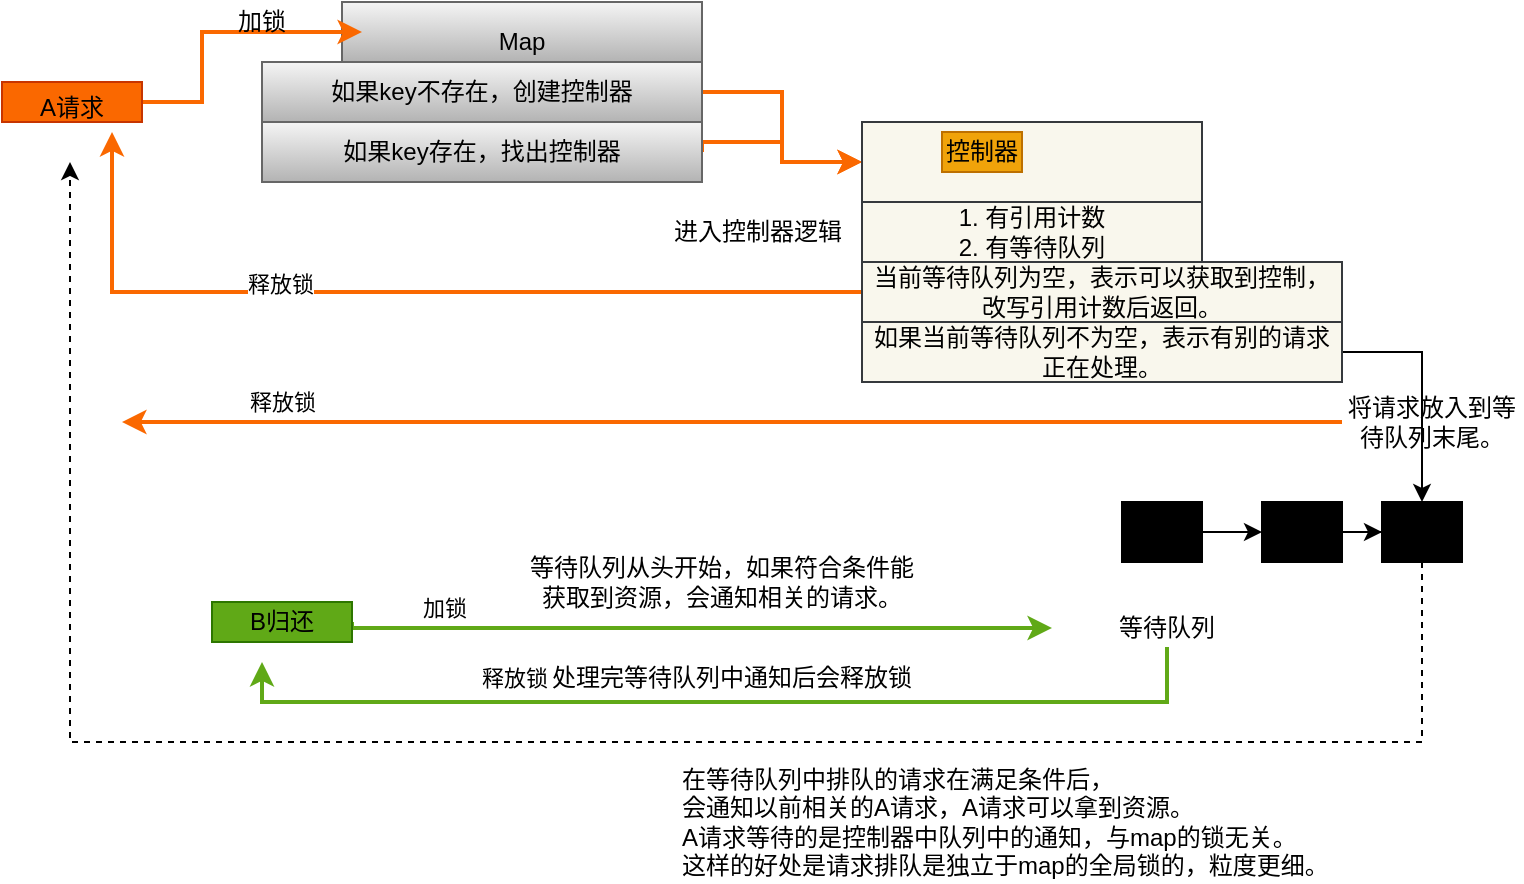 <mxfile version="14.9.7" type="device"><diagram id="BVjy5Rv7QhvMt988SE39" name="第 1 页"><mxGraphModel dx="1020" dy="699" grid="1" gridSize="10" guides="1" tooltips="1" connect="1" arrows="1" fold="1" page="1" pageScale="1" pageWidth="827" pageHeight="1169" math="0" shadow="0"><root><mxCell id="0"/><mxCell id="1" parent="0"/><mxCell id="qd2NPofuJPEGeTpjpaOZ-1" value="" style="rounded=0;whiteSpace=wrap;html=1;fillColor=#f5f5f5;strokeColor=#666666;gradientColor=#b3b3b3;" parent="1" vertex="1"><mxGeometry x="190" y="40" width="180" height="30" as="geometry"/></mxCell><mxCell id="qd2NPofuJPEGeTpjpaOZ-2" value="Map" style="text;html=1;strokeColor=none;fillColor=none;align=center;verticalAlign=middle;whiteSpace=wrap;rounded=0;" parent="1" vertex="1"><mxGeometry x="260" y="50" width="40" height="20" as="geometry"/></mxCell><mxCell id="qd2NPofuJPEGeTpjpaOZ-5" style="edgeStyle=orthogonalEdgeStyle;rounded=0;orthogonalLoop=1;jettySize=auto;html=1;exitX=1;exitY=0.5;exitDx=0;exitDy=0;fillColor=#fa6800;strokeWidth=2;strokeColor=#FA6800;" parent="1" source="qd2NPofuJPEGeTpjpaOZ-3" edge="1"><mxGeometry relative="1" as="geometry"><mxPoint x="100" y="90" as="sourcePoint"/><mxPoint x="200" y="55" as="targetPoint"/><Array as="points"><mxPoint x="120" y="90"/><mxPoint x="120" y="55"/></Array></mxGeometry></mxCell><mxCell id="qd2NPofuJPEGeTpjpaOZ-3" value="" style="rounded=0;whiteSpace=wrap;html=1;fillColor=#fa6800;strokeColor=#C73500;fontColor=#000000;" parent="1" vertex="1"><mxGeometry x="20" y="80" width="70" height="20" as="geometry"/></mxCell><mxCell id="qd2NPofuJPEGeTpjpaOZ-7" value="A请求" style="text;html=1;strokeColor=none;fillColor=none;align=center;verticalAlign=middle;whiteSpace=wrap;rounded=0;" parent="1" vertex="1"><mxGeometry x="35" y="80" width="40" height="25" as="geometry"/></mxCell><mxCell id="qd2NPofuJPEGeTpjpaOZ-8" value="加锁" style="text;html=1;strokeColor=none;fillColor=none;align=center;verticalAlign=middle;whiteSpace=wrap;rounded=0;" parent="1" vertex="1"><mxGeometry x="130" y="40" width="40" height="20" as="geometry"/></mxCell><mxCell id="qd2NPofuJPEGeTpjpaOZ-15" style="edgeStyle=orthogonalEdgeStyle;rounded=0;orthogonalLoop=1;jettySize=auto;html=1;exitX=1;exitY=0.5;exitDx=0;exitDy=0;fillColor=#fa6800;strokeColor=#FA6800;strokeWidth=2;" parent="1" source="qd2NPofuJPEGeTpjpaOZ-10" target="qd2NPofuJPEGeTpjpaOZ-12" edge="1"><mxGeometry relative="1" as="geometry"/></mxCell><mxCell id="qd2NPofuJPEGeTpjpaOZ-10" value="如果key不存在，创建控制器" style="rounded=0;whiteSpace=wrap;html=1;fillColor=#f5f5f5;strokeColor=#666666;gradientColor=#b3b3b3;" parent="1" vertex="1"><mxGeometry x="150" y="70" width="220" height="30" as="geometry"/></mxCell><mxCell id="qd2NPofuJPEGeTpjpaOZ-16" style="edgeStyle=orthogonalEdgeStyle;rounded=0;orthogonalLoop=1;jettySize=auto;html=1;exitX=1;exitY=0.5;exitDx=0;exitDy=0;fillColor=#fa6800;strokeColor=#FA6800;strokeWidth=2;" parent="1" source="qd2NPofuJPEGeTpjpaOZ-11" edge="1"><mxGeometry relative="1" as="geometry"><mxPoint x="450" y="120" as="targetPoint"/><Array as="points"><mxPoint x="370" y="110"/><mxPoint x="410" y="110"/><mxPoint x="410" y="120"/></Array></mxGeometry></mxCell><mxCell id="qd2NPofuJPEGeTpjpaOZ-11" value="如果key存在，找出控制器" style="rounded=0;whiteSpace=wrap;html=1;fillColor=#f5f5f5;strokeColor=#666666;gradientColor=#b3b3b3;" parent="1" vertex="1"><mxGeometry x="150" y="100" width="220" height="30" as="geometry"/></mxCell><mxCell id="qd2NPofuJPEGeTpjpaOZ-12" value="" style="rounded=0;whiteSpace=wrap;html=1;fillColor=#f9f7ed;strokeColor=#36393d;" parent="1" vertex="1"><mxGeometry x="450" y="100" width="170" height="40" as="geometry"/></mxCell><mxCell id="qd2NPofuJPEGeTpjpaOZ-13" value="控制器" style="text;html=1;strokeColor=#BD7000;fillColor=#f0a30a;align=center;verticalAlign=middle;whiteSpace=wrap;rounded=0;fontColor=#000000;" parent="1" vertex="1"><mxGeometry x="490" y="105" width="40" height="20" as="geometry"/></mxCell><mxCell id="qd2NPofuJPEGeTpjpaOZ-14" value="1. 有引用计数&lt;br&gt;2. 有等待队列" style="rounded=0;whiteSpace=wrap;html=1;fillColor=#f9f7ed;strokeColor=#36393d;" parent="1" vertex="1"><mxGeometry x="450" y="140" width="170" height="30" as="geometry"/></mxCell><mxCell id="qd2NPofuJPEGeTpjpaOZ-17" value="进入控制器逻辑" style="text;html=1;strokeColor=none;fillColor=none;align=center;verticalAlign=middle;whiteSpace=wrap;rounded=0;" parent="1" vertex="1"><mxGeometry x="346" y="145" width="104" height="20" as="geometry"/></mxCell><mxCell id="qd2NPofuJPEGeTpjpaOZ-19" style="edgeStyle=orthogonalEdgeStyle;rounded=0;orthogonalLoop=1;jettySize=auto;html=1;exitX=0;exitY=0.5;exitDx=0;exitDy=0;entryX=1;entryY=1;entryDx=0;entryDy=0;strokeColor=#FA6800;strokeWidth=2;" parent="1" source="qd2NPofuJPEGeTpjpaOZ-18" target="qd2NPofuJPEGeTpjpaOZ-7" edge="1"><mxGeometry relative="1" as="geometry"/></mxCell><mxCell id="qd2NPofuJPEGeTpjpaOZ-20" value="释放锁" style="edgeLabel;html=1;align=center;verticalAlign=middle;resizable=0;points=[];" parent="qd2NPofuJPEGeTpjpaOZ-19" vertex="1" connectable="0"><mxGeometry x="0.279" y="-4" relative="1" as="geometry"><mxPoint as="offset"/></mxGeometry></mxCell><mxCell id="qd2NPofuJPEGeTpjpaOZ-18" value="当前等待队列为空，表示可以获取到控制，改写引用计数后返回。" style="rounded=0;whiteSpace=wrap;html=1;fillColor=#f9f7ed;strokeColor=#36393d;" parent="1" vertex="1"><mxGeometry x="450" y="170" width="240" height="30" as="geometry"/></mxCell><mxCell id="qd2NPofuJPEGeTpjpaOZ-22" style="edgeStyle=orthogonalEdgeStyle;rounded=0;orthogonalLoop=1;jettySize=auto;html=1;exitX=1;exitY=0.5;exitDx=0;exitDy=0;entryX=0.5;entryY=0;entryDx=0;entryDy=0;" parent="1" source="qd2NPofuJPEGeTpjpaOZ-21" target="qd2NPofuJPEGeTpjpaOZ-23" edge="1"><mxGeometry relative="1" as="geometry"><mxPoint x="730" y="300" as="targetPoint"/></mxGeometry></mxCell><mxCell id="qd2NPofuJPEGeTpjpaOZ-21" value="如果当前等待队列不为空，表示有别的请求正在处理。" style="rounded=0;whiteSpace=wrap;html=1;fillColor=#f9f7ed;strokeColor=#36393d;" parent="1" vertex="1"><mxGeometry x="450" y="200" width="240" height="30" as="geometry"/></mxCell><mxCell id="qd2NPofuJPEGeTpjpaOZ-43" style="edgeStyle=orthogonalEdgeStyle;rounded=0;orthogonalLoop=1;jettySize=auto;html=1;exitX=0.5;exitY=1;exitDx=0;exitDy=0;dashed=1;" parent="1" source="qd2NPofuJPEGeTpjpaOZ-23" edge="1"><mxGeometry relative="1" as="geometry"><mxPoint x="54" y="120" as="targetPoint"/><Array as="points"><mxPoint x="730" y="410"/><mxPoint x="54" y="410"/></Array></mxGeometry></mxCell><mxCell id="qd2NPofuJPEGeTpjpaOZ-23" value="" style="rounded=0;whiteSpace=wrap;html=1;fillColor=#000000;" parent="1" vertex="1"><mxGeometry x="710" y="290" width="40" height="30" as="geometry"/></mxCell><mxCell id="qd2NPofuJPEGeTpjpaOZ-32" style="edgeStyle=orthogonalEdgeStyle;rounded=0;orthogonalLoop=1;jettySize=auto;html=1;exitX=1;exitY=0.5;exitDx=0;exitDy=0;" parent="1" source="qd2NPofuJPEGeTpjpaOZ-25" target="qd2NPofuJPEGeTpjpaOZ-23" edge="1"><mxGeometry relative="1" as="geometry"/></mxCell><mxCell id="qd2NPofuJPEGeTpjpaOZ-25" value="" style="rounded=0;whiteSpace=wrap;html=1;fillColor=#000000;" parent="1" vertex="1"><mxGeometry x="650" y="290" width="40" height="30" as="geometry"/></mxCell><mxCell id="qd2NPofuJPEGeTpjpaOZ-29" style="edgeStyle=orthogonalEdgeStyle;rounded=0;orthogonalLoop=1;jettySize=auto;html=1;exitX=1;exitY=0.5;exitDx=0;exitDy=0;" parent="1" source="qd2NPofuJPEGeTpjpaOZ-26" target="qd2NPofuJPEGeTpjpaOZ-25" edge="1"><mxGeometry relative="1" as="geometry"/></mxCell><mxCell id="qd2NPofuJPEGeTpjpaOZ-26" value="" style="rounded=0;whiteSpace=wrap;html=1;fillColor=#000000;" parent="1" vertex="1"><mxGeometry x="580" y="290" width="40" height="30" as="geometry"/></mxCell><mxCell id="qd2NPofuJPEGeTpjpaOZ-46" style="edgeStyle=orthogonalEdgeStyle;rounded=0;orthogonalLoop=1;jettySize=auto;html=1;strokeWidth=2;strokeColor=#60A917;" parent="1" source="qd2NPofuJPEGeTpjpaOZ-33" edge="1"><mxGeometry relative="1" as="geometry"><mxPoint x="490" y="350" as="sourcePoint"/><mxPoint x="150" y="370" as="targetPoint"/><Array as="points"><mxPoint x="603" y="390"/><mxPoint x="150" y="390"/></Array></mxGeometry></mxCell><mxCell id="qd2NPofuJPEGeTpjpaOZ-47" value="释放锁" style="edgeLabel;html=1;align=center;verticalAlign=middle;resizable=0;points=[];" parent="qd2NPofuJPEGeTpjpaOZ-46" vertex="1" connectable="0"><mxGeometry x="0.596" y="-3" relative="1" as="geometry"><mxPoint x="45" y="-9" as="offset"/></mxGeometry></mxCell><mxCell id="qd2NPofuJPEGeTpjpaOZ-33" value="等待队列" style="text;html=1;strokeColor=none;fillColor=none;align=center;verticalAlign=middle;whiteSpace=wrap;rounded=0;" parent="1" vertex="1"><mxGeometry x="545" y="342.5" width="115" height="20" as="geometry"/></mxCell><mxCell id="qd2NPofuJPEGeTpjpaOZ-35" style="edgeStyle=orthogonalEdgeStyle;rounded=0;orthogonalLoop=1;jettySize=auto;html=1;exitX=0;exitY=0.5;exitDx=0;exitDy=0;strokeColor=#FA6800;strokeWidth=2;" parent="1" source="qd2NPofuJPEGeTpjpaOZ-34" edge="1"><mxGeometry relative="1" as="geometry"><mxPoint x="80" y="250" as="targetPoint"/></mxGeometry></mxCell><mxCell id="qd2NPofuJPEGeTpjpaOZ-34" value="将请求放入到等待队列末尾。" style="text;html=1;strokeColor=none;fillColor=none;align=center;verticalAlign=middle;whiteSpace=wrap;rounded=0;" parent="1" vertex="1"><mxGeometry x="690" y="240" width="90" height="20" as="geometry"/></mxCell><mxCell id="qd2NPofuJPEGeTpjpaOZ-36" value="释放锁" style="edgeLabel;html=1;align=center;verticalAlign=middle;resizable=0;points=[];" parent="1" vertex="1" connectable="0"><mxGeometry x="160" y="240" as="geometry"/></mxCell><mxCell id="qd2NPofuJPEGeTpjpaOZ-40" style="edgeStyle=orthogonalEdgeStyle;rounded=0;orthogonalLoop=1;jettySize=auto;html=1;exitX=1;exitY=0.5;exitDx=0;exitDy=0;strokeColor=#60A917;strokeWidth=2;" parent="1" source="qd2NPofuJPEGeTpjpaOZ-38" target="qd2NPofuJPEGeTpjpaOZ-33" edge="1"><mxGeometry relative="1" as="geometry"><mxPoint x="570" y="353" as="targetPoint"/><Array as="points"><mxPoint x="195" y="353"/></Array></mxGeometry></mxCell><mxCell id="qd2NPofuJPEGeTpjpaOZ-41" value="加锁" style="edgeLabel;html=1;align=center;verticalAlign=middle;resizable=0;points=[];" parent="qd2NPofuJPEGeTpjpaOZ-40" vertex="1" connectable="0"><mxGeometry x="-0.419" y="-2" relative="1" as="geometry"><mxPoint x="-54" y="-12" as="offset"/></mxGeometry></mxCell><mxCell id="qd2NPofuJPEGeTpjpaOZ-38" value="" style="rounded=0;whiteSpace=wrap;html=1;fillColor=#60a917;strokeColor=#2D7600;fontColor=#ffffff;" parent="1" vertex="1"><mxGeometry x="125" y="340" width="70" height="20" as="geometry"/></mxCell><mxCell id="qd2NPofuJPEGeTpjpaOZ-39" value="B归还" style="text;html=1;strokeColor=none;fillColor=none;align=center;verticalAlign=middle;whiteSpace=wrap;rounded=0;" parent="1" vertex="1"><mxGeometry x="140" y="337.5" width="40" height="25" as="geometry"/></mxCell><mxCell id="qd2NPofuJPEGeTpjpaOZ-42" value="等待队列从头开始，如果符合条件能获取到资源，会通知相关的请求。" style="text;html=1;strokeColor=none;fillColor=none;align=center;verticalAlign=middle;whiteSpace=wrap;rounded=0;" parent="1" vertex="1"><mxGeometry x="280" y="320" width="200" height="20" as="geometry"/></mxCell><mxCell id="qd2NPofuJPEGeTpjpaOZ-48" value="处理完等待队列中通知后会释放锁" style="text;html=1;strokeColor=none;fillColor=none;align=center;verticalAlign=middle;whiteSpace=wrap;rounded=0;" parent="1" vertex="1"><mxGeometry x="280" y="370" width="210" height="15" as="geometry"/></mxCell><mxCell id="qd2NPofuJPEGeTpjpaOZ-49" value="在等待队列中排队的请求在满足条件后，&lt;br&gt;&lt;div&gt;&lt;span&gt;会通知以前相关的A请求，A请求可以拿到资源。&lt;/span&gt;&lt;/div&gt;&lt;div&gt;A请求等待的是控制器中队列中的通知，与map的锁无关。&lt;br&gt;这样的好处是请求排队是独立于map的全局锁的，粒度更细。&lt;/div&gt;" style="text;html=1;strokeColor=none;fillColor=none;align=left;verticalAlign=middle;whiteSpace=wrap;rounded=0;" parent="1" vertex="1"><mxGeometry x="358" y="420" width="332" height="60" as="geometry"/></mxCell></root></mxGraphModel></diagram></mxfile>